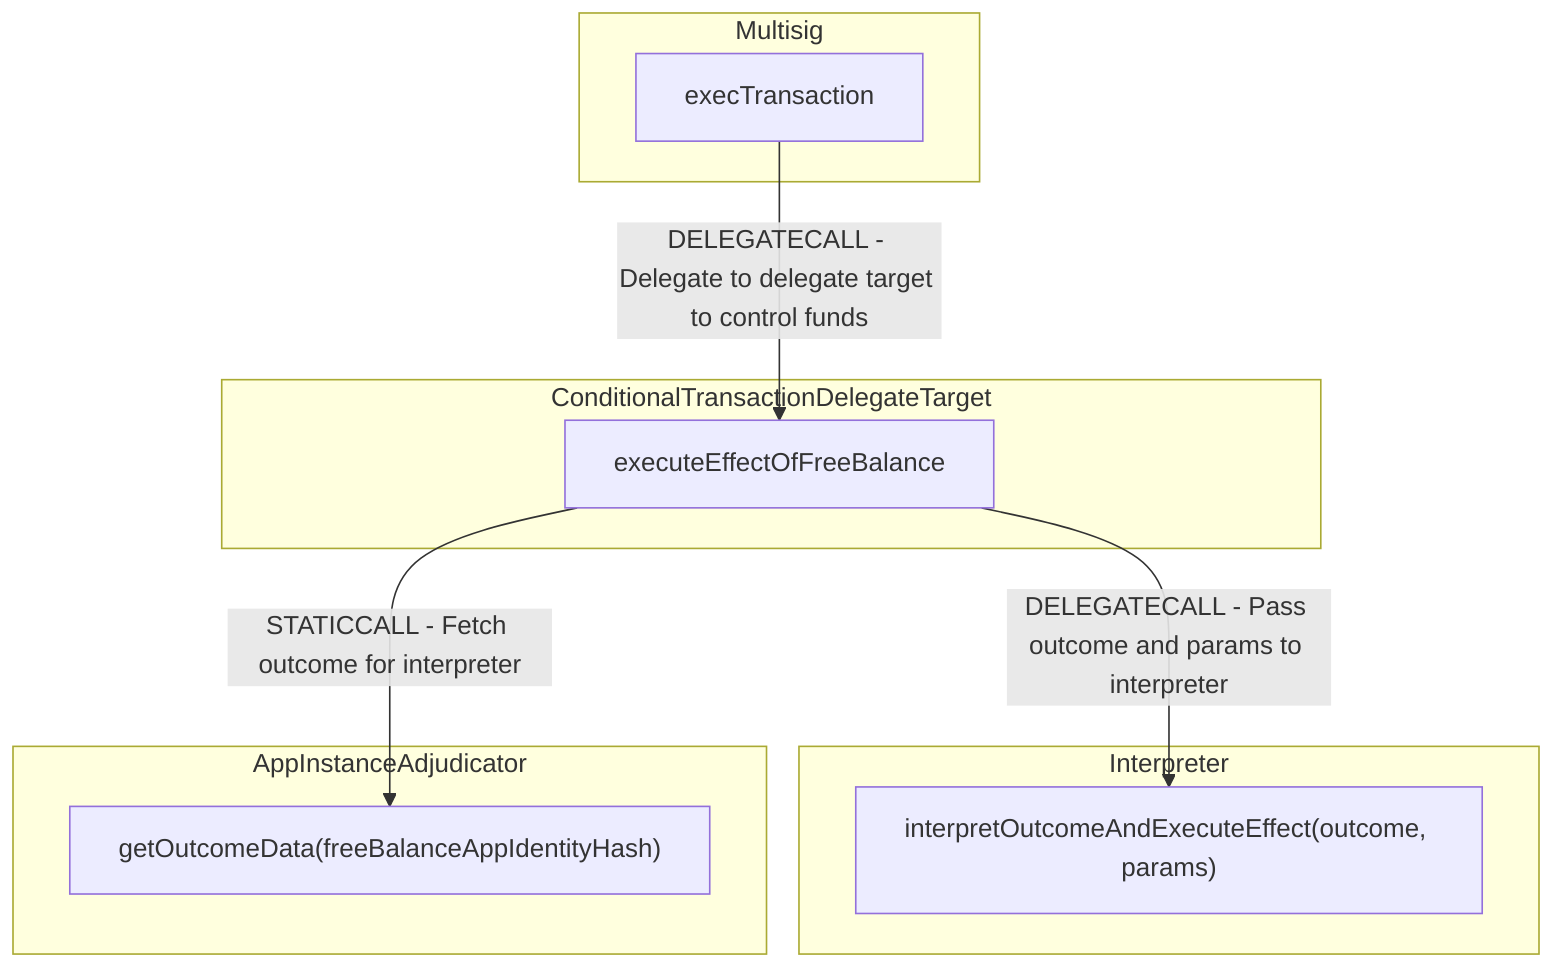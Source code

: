 graph TB

    subgraph Interpreter
        interpretOutcomeAndExecuteEffect["interpretOutcomeAndExecuteEffect(outcome, params)"]
    end

    subgraph AppInstanceAdjudicator
        getOutcome["getOutcomeData(freeBalanceAppIdentityHash)"]
    end

    subgraph ConditionalTransactionDelegateTarget
        executeEffectOfFreeBalance
        executeEffectOfFreeBalance
          -->|DELEGATECALL - Pass outcome and params to interpreter| interpretOutcomeAndExecuteEffect
        executeEffectOfFreeBalance
          -->|STATICCALL - Fetch outcome for interpreter| getOutcome
    end

    subgraph Multisig
        execTransaction
          -->|DELEGATECALL - Delegate to delegate target to control funds |executeEffectOfFreeBalance
    end